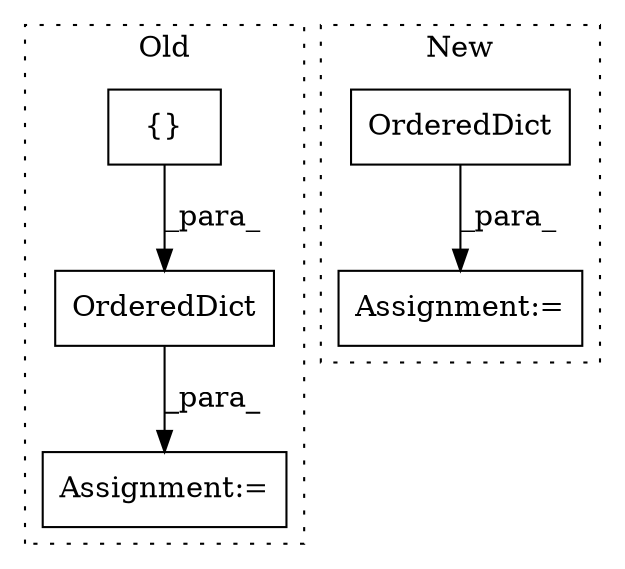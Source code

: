digraph G {
subgraph cluster0 {
1 [label="{}" a="4" s="3787" l="2" shape="box"];
4 [label="Assignment:=" a="7" s="3737" l="1" shape="box"];
5 [label="OrderedDict" a="32" s="3738,3889" l="26,-8" shape="box"];
label = "Old";
style="dotted";
}
subgraph cluster1 {
2 [label="OrderedDict" a="32" s="3667" l="13" shape="box"];
3 [label="Assignment:=" a="7" s="3666" l="1" shape="box"];
label = "New";
style="dotted";
}
1 -> 5 [label="_para_"];
2 -> 3 [label="_para_"];
5 -> 4 [label="_para_"];
}